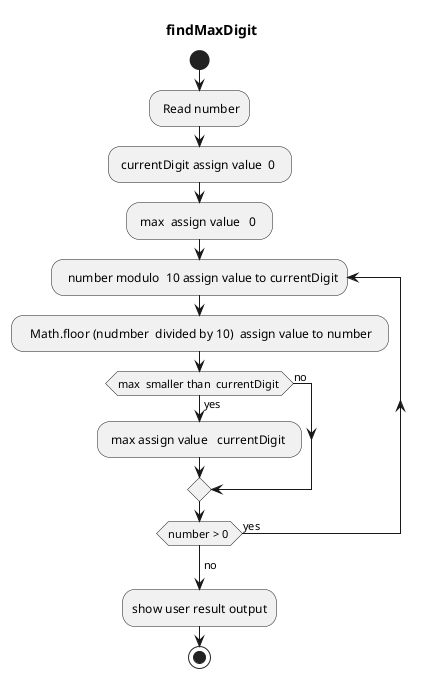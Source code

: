 @startuml   
    title  findMaxDigit
    start
    : Read number;
    : currentDigit assign value  0  ; 
    : max  assign value   0  ;  
    repeat:  number modulo  10 assign value to currentDigit;
    :   Math.floor (nudmber  divided by 10)  assign value to number  ; 
    if(max  smaller than  currentDigit ) then (yes)
        : max assign value   currentDigit  ; 
    else (no) 
    endif 
    repeat  while (number > 0 ) is(yes)
    -> no ; 
    :show user result output;
    stop
@enduml
